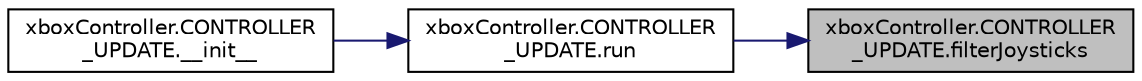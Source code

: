 digraph "xboxController.CONTROLLER_UPDATE.filterJoysticks"
{
 // LATEX_PDF_SIZE
  edge [fontname="Helvetica",fontsize="10",labelfontname="Helvetica",labelfontsize="10"];
  node [fontname="Helvetica",fontsize="10",shape=record];
  rankdir="RL";
  Node1 [label="xboxController.CONTROLLER\l_UPDATE.filterJoysticks",height=0.2,width=0.4,color="black", fillcolor="grey75", style="filled", fontcolor="black",tooltip=" "];
  Node1 -> Node2 [dir="back",color="midnightblue",fontsize="10",style="solid",fontname="Helvetica"];
  Node2 [label="xboxController.CONTROLLER\l_UPDATE.run",height=0.2,width=0.4,color="black", fillcolor="white", style="filled",URL="$classxbox_controller_1_1_c_o_n_t_r_o_l_l_e_r___u_p_d_a_t_e.html#a5220cc880c2be50165888904d2052eb3",tooltip=" "];
  Node2 -> Node3 [dir="back",color="midnightblue",fontsize="10",style="solid",fontname="Helvetica"];
  Node3 [label="xboxController.CONTROLLER\l_UPDATE.__init__",height=0.2,width=0.4,color="black", fillcolor="white", style="filled",URL="$classxbox_controller_1_1_c_o_n_t_r_o_l_l_e_r___u_p_d_a_t_e.html#a6817d64f9c42537640296362e138cf40",tooltip=" "];
}
